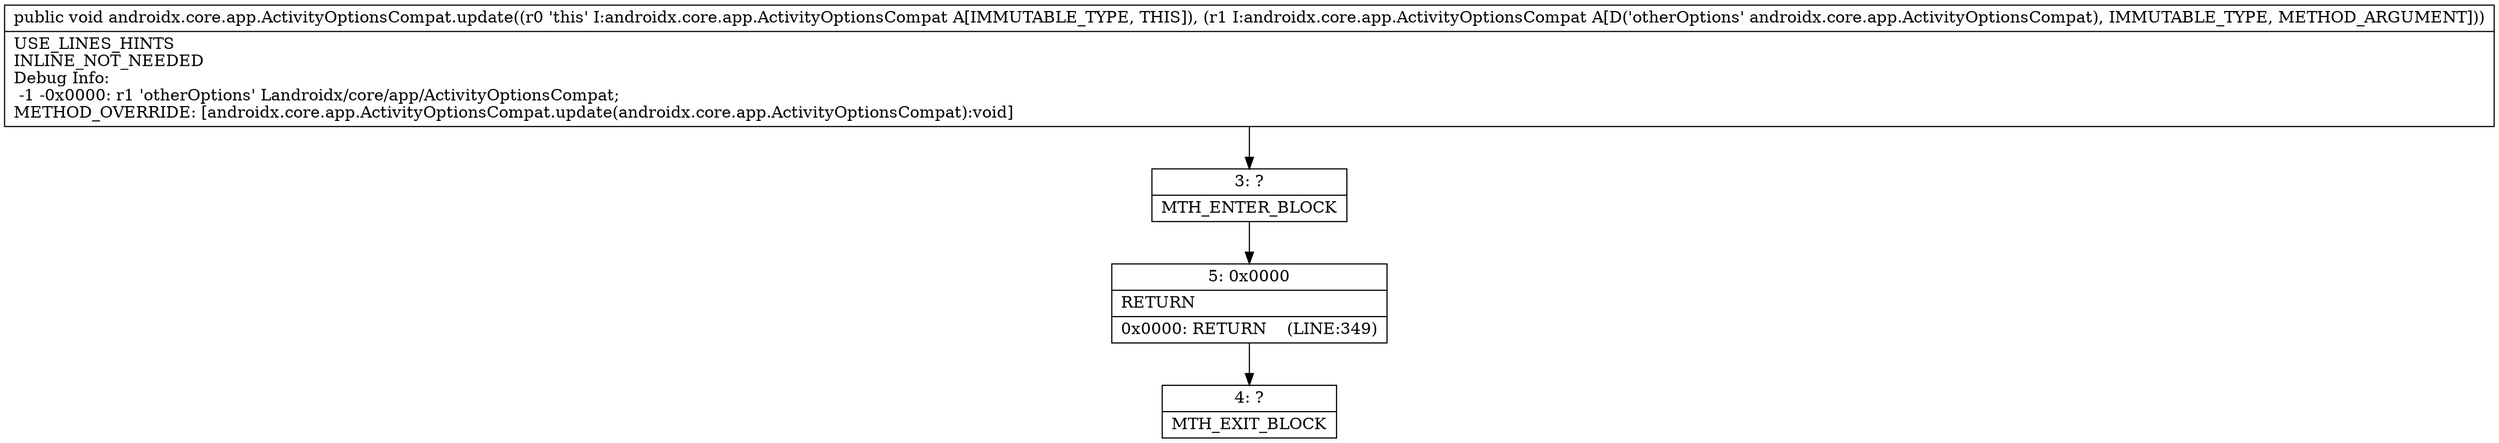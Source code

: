 digraph "CFG forandroidx.core.app.ActivityOptionsCompat.update(Landroidx\/core\/app\/ActivityOptionsCompat;)V" {
Node_3 [shape=record,label="{3\:\ ?|MTH_ENTER_BLOCK\l}"];
Node_5 [shape=record,label="{5\:\ 0x0000|RETURN\l|0x0000: RETURN    (LINE:349)\l}"];
Node_4 [shape=record,label="{4\:\ ?|MTH_EXIT_BLOCK\l}"];
MethodNode[shape=record,label="{public void androidx.core.app.ActivityOptionsCompat.update((r0 'this' I:androidx.core.app.ActivityOptionsCompat A[IMMUTABLE_TYPE, THIS]), (r1 I:androidx.core.app.ActivityOptionsCompat A[D('otherOptions' androidx.core.app.ActivityOptionsCompat), IMMUTABLE_TYPE, METHOD_ARGUMENT]))  | USE_LINES_HINTS\lINLINE_NOT_NEEDED\lDebug Info:\l  \-1 \-0x0000: r1 'otherOptions' Landroidx\/core\/app\/ActivityOptionsCompat;\lMETHOD_OVERRIDE: [androidx.core.app.ActivityOptionsCompat.update(androidx.core.app.ActivityOptionsCompat):void]\l}"];
MethodNode -> Node_3;Node_3 -> Node_5;
Node_5 -> Node_4;
}

